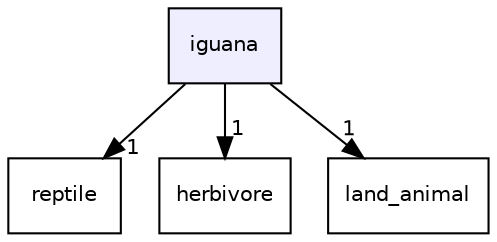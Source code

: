 digraph "iguana" {
  compound=true
  node [ fontsize="10", fontname="Helvetica"];
  edge [ labelfontsize="10", labelfontname="Helvetica"];
  dir_724b6145f20321f0aaeafbd6d2e2d9dc [shape=box, label="iguana", style="filled", fillcolor="#eeeeff", pencolor="black", URL="dir_724b6145f20321f0aaeafbd6d2e2d9dc.html"];
  dir_fa7757de16a5f4e19850c013963341ae [shape=box label="reptile" URL="dir_fa7757de16a5f4e19850c013963341ae.html"];
  dir_d4ca59e490dfb2dbec08597c24ba1a3e [shape=box label="herbivore" URL="dir_d4ca59e490dfb2dbec08597c24ba1a3e.html"];
  dir_83a52d803fb4dfb8ef6086e0996b54b1 [shape=box label="land_animal" URL="dir_83a52d803fb4dfb8ef6086e0996b54b1.html"];
  dir_724b6145f20321f0aaeafbd6d2e2d9dc->dir_fa7757de16a5f4e19850c013963341ae [headlabel="1", labeldistance=1.5 headhref="dir_000023_000040.html"];
  dir_724b6145f20321f0aaeafbd6d2e2d9dc->dir_d4ca59e490dfb2dbec08597c24ba1a3e [headlabel="1", labeldistance=1.5 headhref="dir_000023_000022.html"];
  dir_724b6145f20321f0aaeafbd6d2e2d9dc->dir_83a52d803fb4dfb8ef6086e0996b54b1 [headlabel="1", labeldistance=1.5 headhref="dir_000023_000026.html"];
}
